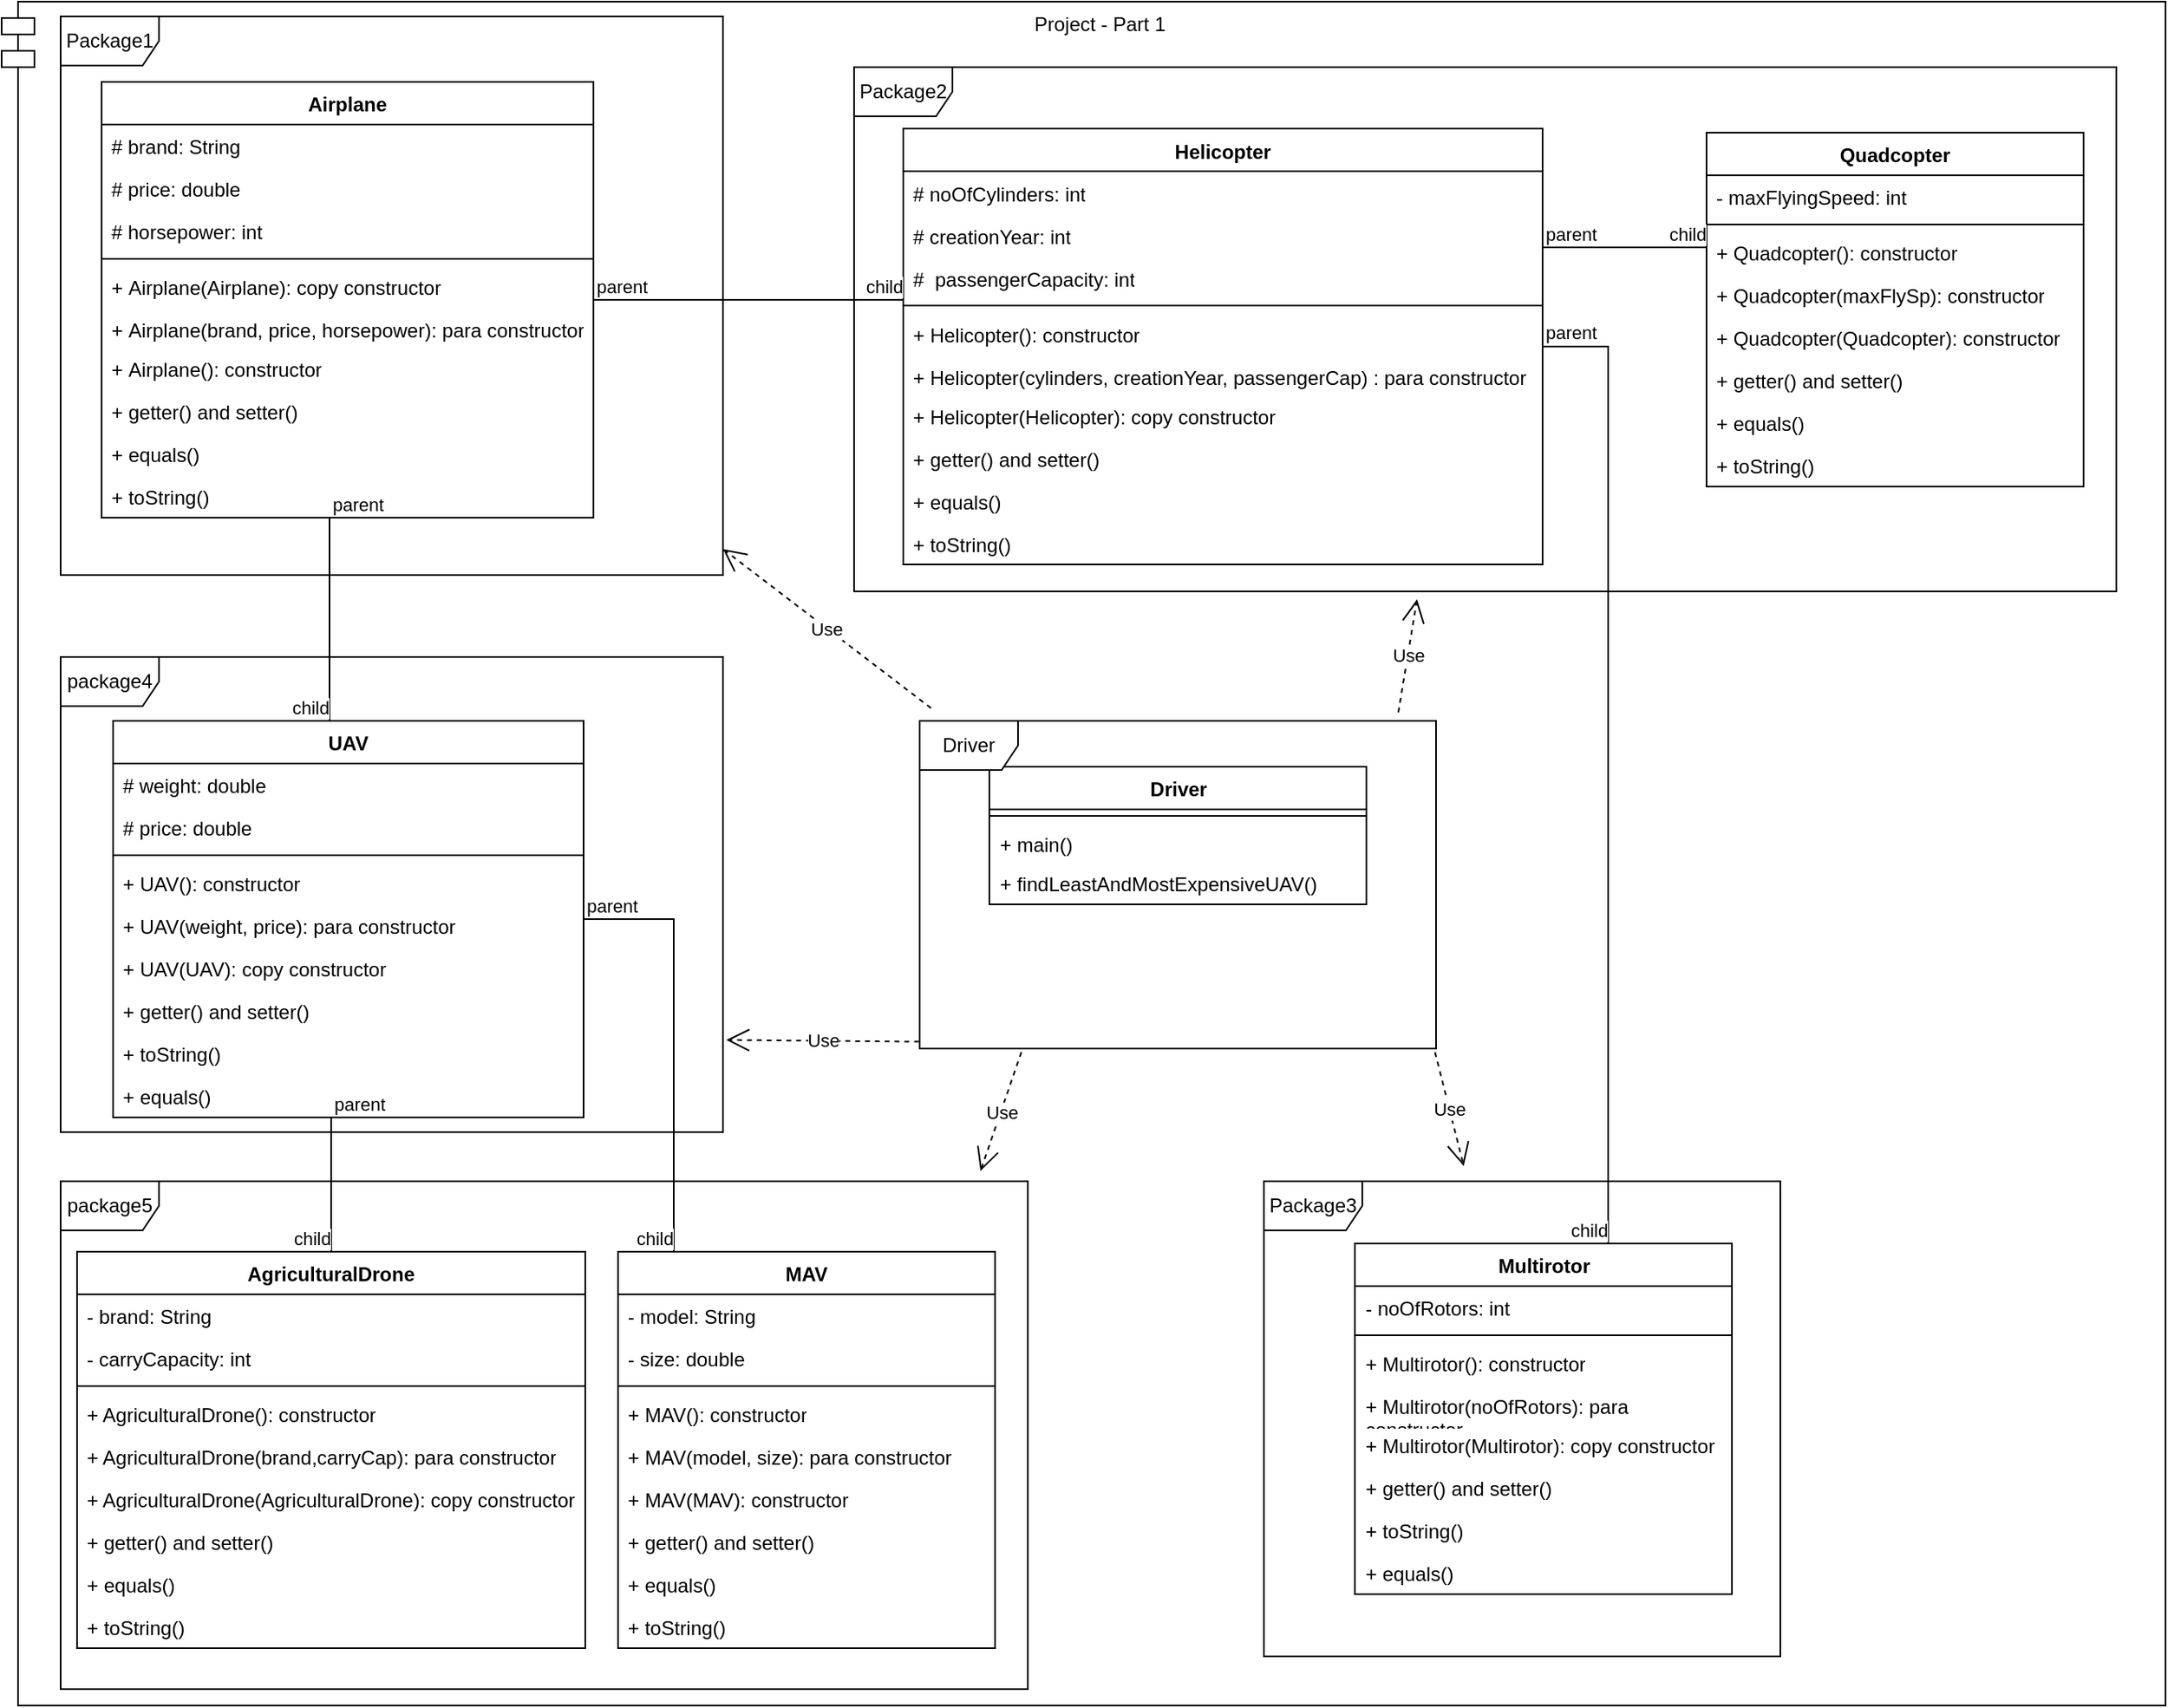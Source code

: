 <mxfile version="21.6.2" type="device">
  <diagram name="Page-1" id="b5b7bab2-c9e2-2cf4-8b2a-24fd1a2a6d21">
    <mxGraphModel dx="1002" dy="779" grid="1" gridSize="10" guides="1" tooltips="1" connect="1" arrows="1" fold="1" page="1" pageScale="1" pageWidth="827" pageHeight="1169" background="none" math="0" shadow="0">
      <root>
        <mxCell id="0" />
        <mxCell id="1" parent="0" />
        <mxCell id="BSpwBXr5bzDB3Ee6KEZT-191" value="Project - Part 1" style="shape=module;align=left;spacingLeft=20;align=center;verticalAlign=top;whiteSpace=wrap;html=1;" parent="1" vertex="1">
          <mxGeometry x="140" y="190" width="1320" height="1040" as="geometry" />
        </mxCell>
        <mxCell id="BSpwBXr5bzDB3Ee6KEZT-25" value="Airplane" style="swimlane;fontStyle=1;align=center;verticalAlign=top;childLayout=stackLayout;horizontal=1;startSize=26;horizontalStack=0;resizeParent=1;resizeParentMax=0;resizeLast=0;collapsible=1;marginBottom=0;whiteSpace=wrap;html=1;" parent="1" vertex="1">
          <mxGeometry x="201" y="239" width="300" height="266" as="geometry">
            <mxRectangle x="361" y="369" width="90" height="30" as="alternateBounds" />
          </mxGeometry>
        </mxCell>
        <mxCell id="BSpwBXr5bzDB3Ee6KEZT-26" value="# brand: String" style="text;strokeColor=none;fillColor=none;align=left;verticalAlign=top;spacingLeft=4;spacingRight=4;overflow=hidden;rotatable=0;points=[[0,0.5],[1,0.5]];portConstraint=eastwest;whiteSpace=wrap;html=1;" parent="BSpwBXr5bzDB3Ee6KEZT-25" vertex="1">
          <mxGeometry y="26" width="300" height="26" as="geometry" />
        </mxCell>
        <mxCell id="BSpwBXr5bzDB3Ee6KEZT-155" value="#&amp;nbsp;price: double" style="text;strokeColor=none;fillColor=none;align=left;verticalAlign=top;spacingLeft=4;spacingRight=4;overflow=hidden;rotatable=0;points=[[0,0.5],[1,0.5]];portConstraint=eastwest;whiteSpace=wrap;html=1;" parent="BSpwBXr5bzDB3Ee6KEZT-25" vertex="1">
          <mxGeometry y="52" width="300" height="26" as="geometry" />
        </mxCell>
        <mxCell id="BSpwBXr5bzDB3Ee6KEZT-156" value="# horsepower: int" style="text;strokeColor=none;fillColor=none;align=left;verticalAlign=top;spacingLeft=4;spacingRight=4;overflow=hidden;rotatable=0;points=[[0,0.5],[1,0.5]];portConstraint=eastwest;whiteSpace=wrap;html=1;" parent="BSpwBXr5bzDB3Ee6KEZT-25" vertex="1">
          <mxGeometry y="78" width="300" height="26" as="geometry" />
        </mxCell>
        <mxCell id="BSpwBXr5bzDB3Ee6KEZT-27" value="" style="line;strokeWidth=1;fillColor=none;align=left;verticalAlign=middle;spacingTop=-1;spacingLeft=3;spacingRight=3;rotatable=0;labelPosition=right;points=[];portConstraint=eastwest;strokeColor=inherit;" parent="BSpwBXr5bzDB3Ee6KEZT-25" vertex="1">
          <mxGeometry y="104" width="300" height="8" as="geometry" />
        </mxCell>
        <mxCell id="BSpwBXr5bzDB3Ee6KEZT-112" value="+&amp;nbsp;Airplane(Airplane): copy constructor" style="text;strokeColor=none;fillColor=none;align=left;verticalAlign=top;spacingLeft=4;spacingRight=4;overflow=hidden;rotatable=0;points=[[0,0.5],[1,0.5]];portConstraint=eastwest;whiteSpace=wrap;html=1;" parent="BSpwBXr5bzDB3Ee6KEZT-25" vertex="1">
          <mxGeometry y="112" width="300" height="26" as="geometry" />
        </mxCell>
        <mxCell id="BSpwBXr5bzDB3Ee6KEZT-111" value="+&amp;nbsp;Airplane(brand, price, horsepower): para constructor" style="text;strokeColor=none;fillColor=none;align=left;verticalAlign=top;spacingLeft=4;spacingRight=4;overflow=hidden;rotatable=0;points=[[0,0.5],[1,0.5]];portConstraint=eastwest;whiteSpace=wrap;html=1;" parent="BSpwBXr5bzDB3Ee6KEZT-25" vertex="1">
          <mxGeometry y="138" width="300" height="24" as="geometry" />
        </mxCell>
        <mxCell id="BSpwBXr5bzDB3Ee6KEZT-56" value="+&amp;nbsp;Airplane(): constructor" style="text;strokeColor=none;fillColor=none;align=left;verticalAlign=top;spacingLeft=4;spacingRight=4;overflow=hidden;rotatable=0;points=[[0,0.5],[1,0.5]];portConstraint=eastwest;whiteSpace=wrap;html=1;" parent="BSpwBXr5bzDB3Ee6KEZT-25" vertex="1">
          <mxGeometry y="162" width="300" height="26" as="geometry" />
        </mxCell>
        <mxCell id="BSpwBXr5bzDB3Ee6KEZT-163" value="+&amp;nbsp;getter() and setter()" style="text;strokeColor=none;fillColor=none;align=left;verticalAlign=top;spacingLeft=4;spacingRight=4;overflow=hidden;rotatable=0;points=[[0,0.5],[1,0.5]];portConstraint=eastwest;whiteSpace=wrap;html=1;" parent="BSpwBXr5bzDB3Ee6KEZT-25" vertex="1">
          <mxGeometry y="188" width="300" height="26" as="geometry" />
        </mxCell>
        <mxCell id="BSpwBXr5bzDB3Ee6KEZT-115" value="+ equals()" style="text;strokeColor=none;fillColor=none;align=left;verticalAlign=top;spacingLeft=4;spacingRight=4;overflow=hidden;rotatable=0;points=[[0,0.5],[1,0.5]];portConstraint=eastwest;whiteSpace=wrap;html=1;" parent="BSpwBXr5bzDB3Ee6KEZT-25" vertex="1">
          <mxGeometry y="214" width="300" height="26" as="geometry" />
        </mxCell>
        <mxCell id="BSpwBXr5bzDB3Ee6KEZT-114" value="+ toString()" style="text;strokeColor=none;fillColor=none;align=left;verticalAlign=top;spacingLeft=4;spacingRight=4;overflow=hidden;rotatable=0;points=[[0,0.5],[1,0.5]];portConstraint=eastwest;whiteSpace=wrap;html=1;" parent="BSpwBXr5bzDB3Ee6KEZT-25" vertex="1">
          <mxGeometry y="240" width="300" height="26" as="geometry" />
        </mxCell>
        <mxCell id="BSpwBXr5bzDB3Ee6KEZT-30" value="Quadcopter" style="swimlane;fontStyle=1;align=center;verticalAlign=top;childLayout=stackLayout;horizontal=1;startSize=26;horizontalStack=0;resizeParent=1;resizeParentMax=0;resizeLast=0;collapsible=1;marginBottom=0;whiteSpace=wrap;html=1;" parent="1" vertex="1">
          <mxGeometry x="1180" y="270" width="230" height="216" as="geometry" />
        </mxCell>
        <mxCell id="BSpwBXr5bzDB3Ee6KEZT-31" value="- maxFlyingSpeed: int" style="text;strokeColor=none;fillColor=none;align=left;verticalAlign=top;spacingLeft=4;spacingRight=4;overflow=hidden;rotatable=0;points=[[0,0.5],[1,0.5]];portConstraint=eastwest;whiteSpace=wrap;html=1;" parent="BSpwBXr5bzDB3Ee6KEZT-30" vertex="1">
          <mxGeometry y="26" width="230" height="26" as="geometry" />
        </mxCell>
        <mxCell id="BSpwBXr5bzDB3Ee6KEZT-32" value="" style="line;strokeWidth=1;fillColor=none;align=left;verticalAlign=middle;spacingTop=-1;spacingLeft=3;spacingRight=3;rotatable=0;labelPosition=right;points=[];portConstraint=eastwest;strokeColor=inherit;" parent="BSpwBXr5bzDB3Ee6KEZT-30" vertex="1">
          <mxGeometry y="52" width="230" height="8" as="geometry" />
        </mxCell>
        <mxCell id="BSpwBXr5bzDB3Ee6KEZT-33" value="+&amp;nbsp;Quadcopter(): constructor" style="text;strokeColor=none;fillColor=none;align=left;verticalAlign=top;spacingLeft=4;spacingRight=4;overflow=hidden;rotatable=0;points=[[0,0.5],[1,0.5]];portConstraint=eastwest;whiteSpace=wrap;html=1;" parent="BSpwBXr5bzDB3Ee6KEZT-30" vertex="1">
          <mxGeometry y="60" width="230" height="26" as="geometry" />
        </mxCell>
        <mxCell id="BSpwBXr5bzDB3Ee6KEZT-143" value="+&amp;nbsp;Quadcopter(maxFlySp): constructor" style="text;strokeColor=none;fillColor=none;align=left;verticalAlign=top;spacingLeft=4;spacingRight=4;overflow=hidden;rotatable=0;points=[[0,0.5],[1,0.5]];portConstraint=eastwest;whiteSpace=wrap;html=1;" parent="BSpwBXr5bzDB3Ee6KEZT-30" vertex="1">
          <mxGeometry y="86" width="230" height="26" as="geometry" />
        </mxCell>
        <mxCell id="BSpwBXr5bzDB3Ee6KEZT-144" value="+&amp;nbsp;Quadcopter(Quadcopter): constructor" style="text;strokeColor=none;fillColor=none;align=left;verticalAlign=top;spacingLeft=4;spacingRight=4;overflow=hidden;rotatable=0;points=[[0,0.5],[1,0.5]];portConstraint=eastwest;whiteSpace=wrap;html=1;" parent="BSpwBXr5bzDB3Ee6KEZT-30" vertex="1">
          <mxGeometry y="112" width="230" height="26" as="geometry" />
        </mxCell>
        <mxCell id="BSpwBXr5bzDB3Ee6KEZT-165" value="+&amp;nbsp;getter() and setter()" style="text;strokeColor=none;fillColor=none;align=left;verticalAlign=top;spacingLeft=4;spacingRight=4;overflow=hidden;rotatable=0;points=[[0,0.5],[1,0.5]];portConstraint=eastwest;whiteSpace=wrap;html=1;" parent="BSpwBXr5bzDB3Ee6KEZT-30" vertex="1">
          <mxGeometry y="138" width="230" height="26" as="geometry" />
        </mxCell>
        <mxCell id="BSpwBXr5bzDB3Ee6KEZT-145" value="+ equals()" style="text;strokeColor=none;fillColor=none;align=left;verticalAlign=top;spacingLeft=4;spacingRight=4;overflow=hidden;rotatable=0;points=[[0,0.5],[1,0.5]];portConstraint=eastwest;whiteSpace=wrap;html=1;" parent="BSpwBXr5bzDB3Ee6KEZT-30" vertex="1">
          <mxGeometry y="164" width="230" height="26" as="geometry" />
        </mxCell>
        <mxCell id="BSpwBXr5bzDB3Ee6KEZT-146" value="+ toString()" style="text;strokeColor=none;fillColor=none;align=left;verticalAlign=top;spacingLeft=4;spacingRight=4;overflow=hidden;rotatable=0;points=[[0,0.5],[1,0.5]];portConstraint=eastwest;whiteSpace=wrap;html=1;" parent="BSpwBXr5bzDB3Ee6KEZT-30" vertex="1">
          <mxGeometry y="190" width="230" height="26" as="geometry" />
        </mxCell>
        <mxCell id="BSpwBXr5bzDB3Ee6KEZT-34" value="AgriculturalDrone" style="swimlane;fontStyle=1;align=center;verticalAlign=top;childLayout=stackLayout;horizontal=1;startSize=26;horizontalStack=0;resizeParent=1;resizeParentMax=0;resizeLast=0;collapsible=1;marginBottom=0;whiteSpace=wrap;html=1;" parent="1" vertex="1">
          <mxGeometry x="186" y="953" width="310" height="242" as="geometry" />
        </mxCell>
        <mxCell id="BSpwBXr5bzDB3Ee6KEZT-35" value="- brand: String" style="text;strokeColor=none;fillColor=none;align=left;verticalAlign=top;spacingLeft=4;spacingRight=4;overflow=hidden;rotatable=0;points=[[0,0.5],[1,0.5]];portConstraint=eastwest;whiteSpace=wrap;html=1;" parent="BSpwBXr5bzDB3Ee6KEZT-34" vertex="1">
          <mxGeometry y="26" width="310" height="26" as="geometry" />
        </mxCell>
        <mxCell id="BSpwBXr5bzDB3Ee6KEZT-161" value="- carryCapacity: int" style="text;strokeColor=none;fillColor=none;align=left;verticalAlign=top;spacingLeft=4;spacingRight=4;overflow=hidden;rotatable=0;points=[[0,0.5],[1,0.5]];portConstraint=eastwest;whiteSpace=wrap;html=1;" parent="BSpwBXr5bzDB3Ee6KEZT-34" vertex="1">
          <mxGeometry y="52" width="310" height="26" as="geometry" />
        </mxCell>
        <mxCell id="BSpwBXr5bzDB3Ee6KEZT-36" value="" style="line;strokeWidth=1;fillColor=none;align=left;verticalAlign=middle;spacingTop=-1;spacingLeft=3;spacingRight=3;rotatable=0;labelPosition=right;points=[];portConstraint=eastwest;strokeColor=inherit;" parent="BSpwBXr5bzDB3Ee6KEZT-34" vertex="1">
          <mxGeometry y="78" width="310" height="8" as="geometry" />
        </mxCell>
        <mxCell id="BSpwBXr5bzDB3Ee6KEZT-37" value="+ AgriculturalDrone(): constructor" style="text;strokeColor=none;fillColor=none;align=left;verticalAlign=top;spacingLeft=4;spacingRight=4;overflow=hidden;rotatable=0;points=[[0,0.5],[1,0.5]];portConstraint=eastwest;whiteSpace=wrap;html=1;" parent="BSpwBXr5bzDB3Ee6KEZT-34" vertex="1">
          <mxGeometry y="86" width="310" height="26" as="geometry" />
        </mxCell>
        <mxCell id="BSpwBXr5bzDB3Ee6KEZT-139" value="+ AgriculturalDrone(brand,carryCap): para constructor" style="text;strokeColor=none;fillColor=none;align=left;verticalAlign=top;spacingLeft=4;spacingRight=4;overflow=hidden;rotatable=0;points=[[0,0.5],[1,0.5]];portConstraint=eastwest;whiteSpace=wrap;html=1;" parent="BSpwBXr5bzDB3Ee6KEZT-34" vertex="1">
          <mxGeometry y="112" width="310" height="26" as="geometry" />
        </mxCell>
        <mxCell id="BSpwBXr5bzDB3Ee6KEZT-140" value="+ AgriculturalDrone(AgriculturalDrone): copy constructor" style="text;strokeColor=none;fillColor=none;align=left;verticalAlign=top;spacingLeft=4;spacingRight=4;overflow=hidden;rotatable=0;points=[[0,0.5],[1,0.5]];portConstraint=eastwest;whiteSpace=wrap;html=1;" parent="BSpwBXr5bzDB3Ee6KEZT-34" vertex="1">
          <mxGeometry y="138" width="310" height="26" as="geometry" />
        </mxCell>
        <mxCell id="BSpwBXr5bzDB3Ee6KEZT-168" value="+&amp;nbsp;getter() and setter()" style="text;strokeColor=none;fillColor=none;align=left;verticalAlign=top;spacingLeft=4;spacingRight=4;overflow=hidden;rotatable=0;points=[[0,0.5],[1,0.5]];portConstraint=eastwest;whiteSpace=wrap;html=1;" parent="BSpwBXr5bzDB3Ee6KEZT-34" vertex="1">
          <mxGeometry y="164" width="310" height="26" as="geometry" />
        </mxCell>
        <mxCell id="BSpwBXr5bzDB3Ee6KEZT-170" value="+ equals()" style="text;strokeColor=none;fillColor=none;align=left;verticalAlign=top;spacingLeft=4;spacingRight=4;overflow=hidden;rotatable=0;points=[[0,0.5],[1,0.5]];portConstraint=eastwest;whiteSpace=wrap;html=1;" parent="BSpwBXr5bzDB3Ee6KEZT-34" vertex="1">
          <mxGeometry y="190" width="310" height="26" as="geometry" />
        </mxCell>
        <mxCell id="BSpwBXr5bzDB3Ee6KEZT-171" value="+ toString()" style="text;strokeColor=none;fillColor=none;align=left;verticalAlign=top;spacingLeft=4;spacingRight=4;overflow=hidden;rotatable=0;points=[[0,0.5],[1,0.5]];portConstraint=eastwest;whiteSpace=wrap;html=1;" parent="BSpwBXr5bzDB3Ee6KEZT-34" vertex="1">
          <mxGeometry y="216" width="310" height="26" as="geometry" />
        </mxCell>
        <mxCell id="BSpwBXr5bzDB3Ee6KEZT-53" value="Helicopter" style="swimlane;fontStyle=1;align=center;verticalAlign=top;childLayout=stackLayout;horizontal=1;startSize=26;horizontalStack=0;resizeParent=1;resizeParentMax=0;resizeLast=0;collapsible=1;marginBottom=0;whiteSpace=wrap;html=1;" parent="1" vertex="1">
          <mxGeometry x="690" y="267.5" width="390" height="266" as="geometry" />
        </mxCell>
        <mxCell id="BSpwBXr5bzDB3Ee6KEZT-54" value="#&amp;nbsp;noOfCylinders: int " style="text;strokeColor=none;fillColor=none;align=left;verticalAlign=top;spacingLeft=4;spacingRight=4;overflow=hidden;rotatable=0;points=[[0,0.5],[1,0.5]];portConstraint=eastwest;whiteSpace=wrap;html=1;" parent="BSpwBXr5bzDB3Ee6KEZT-53" vertex="1">
          <mxGeometry y="26" width="390" height="26" as="geometry" />
        </mxCell>
        <mxCell id="BSpwBXr5bzDB3Ee6KEZT-158" value="#&amp;nbsp;creationYear: int" style="text;strokeColor=none;fillColor=none;align=left;verticalAlign=top;spacingLeft=4;spacingRight=4;overflow=hidden;rotatable=0;points=[[0,0.5],[1,0.5]];portConstraint=eastwest;whiteSpace=wrap;html=1;" parent="BSpwBXr5bzDB3Ee6KEZT-53" vertex="1">
          <mxGeometry y="52" width="390" height="26" as="geometry" />
        </mxCell>
        <mxCell id="BSpwBXr5bzDB3Ee6KEZT-159" value="#&amp;nbsp; passengerCapacity: int" style="text;strokeColor=none;fillColor=none;align=left;verticalAlign=top;spacingLeft=4;spacingRight=4;overflow=hidden;rotatable=0;points=[[0,0.5],[1,0.5]];portConstraint=eastwest;whiteSpace=wrap;html=1;" parent="BSpwBXr5bzDB3Ee6KEZT-53" vertex="1">
          <mxGeometry y="78" width="390" height="26" as="geometry" />
        </mxCell>
        <mxCell id="BSpwBXr5bzDB3Ee6KEZT-55" value="" style="line;strokeWidth=1;fillColor=none;align=left;verticalAlign=middle;spacingTop=-1;spacingLeft=3;spacingRight=3;rotatable=0;labelPosition=right;points=[];portConstraint=eastwest;strokeColor=inherit;" parent="BSpwBXr5bzDB3Ee6KEZT-53" vertex="1">
          <mxGeometry y="104" width="390" height="8" as="geometry" />
        </mxCell>
        <mxCell id="BSpwBXr5bzDB3Ee6KEZT-124" value="+&amp;nbsp;Helicopter(): constructor" style="text;strokeColor=none;fillColor=none;align=left;verticalAlign=top;spacingLeft=4;spacingRight=4;overflow=hidden;rotatable=0;points=[[0,0.5],[1,0.5]];portConstraint=eastwest;whiteSpace=wrap;html=1;" parent="BSpwBXr5bzDB3Ee6KEZT-53" vertex="1">
          <mxGeometry y="112" width="390" height="26" as="geometry" />
        </mxCell>
        <mxCell id="BSpwBXr5bzDB3Ee6KEZT-126" value="+&amp;nbsp;Helicopter(cylinders,&amp;nbsp;creationYear,&amp;nbsp;passengerCap) : para constructor" style="text;strokeColor=none;fillColor=none;align=left;verticalAlign=top;spacingLeft=4;spacingRight=4;overflow=hidden;rotatable=0;points=[[0,0.5],[1,0.5]];portConstraint=eastwest;whiteSpace=wrap;html=1;" parent="BSpwBXr5bzDB3Ee6KEZT-53" vertex="1">
          <mxGeometry y="138" width="390" height="24" as="geometry" />
        </mxCell>
        <mxCell id="BSpwBXr5bzDB3Ee6KEZT-125" value="+&amp;nbsp;Helicopter(Helicopter): copy constructor" style="text;strokeColor=none;fillColor=none;align=left;verticalAlign=top;spacingLeft=4;spacingRight=4;overflow=hidden;rotatable=0;points=[[0,0.5],[1,0.5]];portConstraint=eastwest;whiteSpace=wrap;html=1;" parent="BSpwBXr5bzDB3Ee6KEZT-53" vertex="1">
          <mxGeometry y="162" width="390" height="26" as="geometry" />
        </mxCell>
        <mxCell id="BSpwBXr5bzDB3Ee6KEZT-164" value="+&amp;nbsp;getter() and setter()" style="text;strokeColor=none;fillColor=none;align=left;verticalAlign=top;spacingLeft=4;spacingRight=4;overflow=hidden;rotatable=0;points=[[0,0.5],[1,0.5]];portConstraint=eastwest;whiteSpace=wrap;html=1;" parent="BSpwBXr5bzDB3Ee6KEZT-53" vertex="1">
          <mxGeometry y="188" width="390" height="26" as="geometry" />
        </mxCell>
        <mxCell id="BSpwBXr5bzDB3Ee6KEZT-127" value="+ equals()" style="text;strokeColor=none;fillColor=none;align=left;verticalAlign=top;spacingLeft=4;spacingRight=4;overflow=hidden;rotatable=0;points=[[0,0.5],[1,0.5]];portConstraint=eastwest;whiteSpace=wrap;html=1;" parent="BSpwBXr5bzDB3Ee6KEZT-53" vertex="1">
          <mxGeometry y="214" width="390" height="26" as="geometry" />
        </mxCell>
        <mxCell id="BSpwBXr5bzDB3Ee6KEZT-128" value="+ toString()" style="text;strokeColor=none;fillColor=none;align=left;verticalAlign=top;spacingLeft=4;spacingRight=4;overflow=hidden;rotatable=0;points=[[0,0.5],[1,0.5]];portConstraint=eastwest;whiteSpace=wrap;html=1;" parent="BSpwBXr5bzDB3Ee6KEZT-53" vertex="1">
          <mxGeometry y="240" width="390" height="26" as="geometry" />
        </mxCell>
        <mxCell id="BSpwBXr5bzDB3Ee6KEZT-58" value="Multirotor" style="swimlane;fontStyle=1;align=center;verticalAlign=top;childLayout=stackLayout;horizontal=1;startSize=26;horizontalStack=0;resizeParent=1;resizeParentMax=0;resizeLast=0;collapsible=1;marginBottom=0;whiteSpace=wrap;html=1;" parent="1" vertex="1">
          <mxGeometry x="965.5" y="948" width="230" height="214" as="geometry" />
        </mxCell>
        <mxCell id="BSpwBXr5bzDB3Ee6KEZT-59" value="- noOfRotors: int" style="text;strokeColor=none;fillColor=none;align=left;verticalAlign=top;spacingLeft=4;spacingRight=4;overflow=hidden;rotatable=0;points=[[0,0.5],[1,0.5]];portConstraint=eastwest;whiteSpace=wrap;html=1;" parent="BSpwBXr5bzDB3Ee6KEZT-58" vertex="1">
          <mxGeometry y="26" width="230" height="26" as="geometry" />
        </mxCell>
        <mxCell id="BSpwBXr5bzDB3Ee6KEZT-60" value="" style="line;strokeWidth=1;fillColor=none;align=left;verticalAlign=middle;spacingTop=-1;spacingLeft=3;spacingRight=3;rotatable=0;labelPosition=right;points=[];portConstraint=eastwest;strokeColor=inherit;" parent="BSpwBXr5bzDB3Ee6KEZT-58" vertex="1">
          <mxGeometry y="52" width="230" height="8" as="geometry" />
        </mxCell>
        <mxCell id="BSpwBXr5bzDB3Ee6KEZT-130" value="+&amp;nbsp;Multirotor(): constructor" style="text;strokeColor=none;fillColor=none;align=left;verticalAlign=top;spacingLeft=4;spacingRight=4;overflow=hidden;rotatable=0;points=[[0,0.5],[1,0.5]];portConstraint=eastwest;whiteSpace=wrap;html=1;" parent="BSpwBXr5bzDB3Ee6KEZT-58" vertex="1">
          <mxGeometry y="60" width="230" height="26" as="geometry" />
        </mxCell>
        <mxCell id="BSpwBXr5bzDB3Ee6KEZT-131" value="+&amp;nbsp;Multirotor(noOfRotors): para constructor" style="text;strokeColor=none;fillColor=none;align=left;verticalAlign=top;spacingLeft=4;spacingRight=4;overflow=hidden;rotatable=0;points=[[0,0.5],[1,0.5]];portConstraint=eastwest;whiteSpace=wrap;html=1;" parent="BSpwBXr5bzDB3Ee6KEZT-58" vertex="1">
          <mxGeometry y="86" width="230" height="24" as="geometry" />
        </mxCell>
        <mxCell id="BSpwBXr5bzDB3Ee6KEZT-132" value="+&amp;nbsp;Multirotor(Multirotor): copy constructor" style="text;strokeColor=none;fillColor=none;align=left;verticalAlign=top;spacingLeft=4;spacingRight=4;overflow=hidden;rotatable=0;points=[[0,0.5],[1,0.5]];portConstraint=eastwest;whiteSpace=wrap;html=1;" parent="BSpwBXr5bzDB3Ee6KEZT-58" vertex="1">
          <mxGeometry y="110" width="230" height="26" as="geometry" />
        </mxCell>
        <mxCell id="BSpwBXr5bzDB3Ee6KEZT-166" value="+&amp;nbsp;getter() and setter()" style="text;strokeColor=none;fillColor=none;align=left;verticalAlign=top;spacingLeft=4;spacingRight=4;overflow=hidden;rotatable=0;points=[[0,0.5],[1,0.5]];portConstraint=eastwest;whiteSpace=wrap;html=1;" parent="BSpwBXr5bzDB3Ee6KEZT-58" vertex="1">
          <mxGeometry y="136" width="230" height="26" as="geometry" />
        </mxCell>
        <mxCell id="BSpwBXr5bzDB3Ee6KEZT-134" value="+ toString()" style="text;strokeColor=none;fillColor=none;align=left;verticalAlign=top;spacingLeft=4;spacingRight=4;overflow=hidden;rotatable=0;points=[[0,0.5],[1,0.5]];portConstraint=eastwest;whiteSpace=wrap;html=1;" parent="BSpwBXr5bzDB3Ee6KEZT-58" vertex="1">
          <mxGeometry y="162" width="230" height="26" as="geometry" />
        </mxCell>
        <mxCell id="BSpwBXr5bzDB3Ee6KEZT-133" value="+ equals()" style="text;strokeColor=none;fillColor=none;align=left;verticalAlign=top;spacingLeft=4;spacingRight=4;overflow=hidden;rotatable=0;points=[[0,0.5],[1,0.5]];portConstraint=eastwest;whiteSpace=wrap;html=1;" parent="BSpwBXr5bzDB3Ee6KEZT-58" vertex="1">
          <mxGeometry y="188" width="230" height="26" as="geometry" />
        </mxCell>
        <mxCell id="BSpwBXr5bzDB3Ee6KEZT-69" value="UAV" style="swimlane;fontStyle=1;align=center;verticalAlign=top;childLayout=stackLayout;horizontal=1;startSize=26;horizontalStack=0;resizeParent=1;resizeParentMax=0;resizeLast=0;collapsible=1;marginBottom=0;whiteSpace=wrap;html=1;" parent="1" vertex="1">
          <mxGeometry x="208" y="629" width="287" height="242" as="geometry" />
        </mxCell>
        <mxCell id="BSpwBXr5bzDB3Ee6KEZT-70" value="# weight: double" style="text;strokeColor=none;fillColor=none;align=left;verticalAlign=top;spacingLeft=4;spacingRight=4;overflow=hidden;rotatable=0;points=[[0,0.5],[1,0.5]];portConstraint=eastwest;whiteSpace=wrap;html=1;" parent="BSpwBXr5bzDB3Ee6KEZT-69" vertex="1">
          <mxGeometry y="26" width="287" height="26" as="geometry" />
        </mxCell>
        <mxCell id="BSpwBXr5bzDB3Ee6KEZT-160" value="# price: double" style="text;strokeColor=none;fillColor=none;align=left;verticalAlign=top;spacingLeft=4;spacingRight=4;overflow=hidden;rotatable=0;points=[[0,0.5],[1,0.5]];portConstraint=eastwest;whiteSpace=wrap;html=1;" parent="BSpwBXr5bzDB3Ee6KEZT-69" vertex="1">
          <mxGeometry y="52" width="287" height="26" as="geometry" />
        </mxCell>
        <mxCell id="BSpwBXr5bzDB3Ee6KEZT-71" value="" style="line;strokeWidth=1;fillColor=none;align=left;verticalAlign=middle;spacingTop=-1;spacingLeft=3;spacingRight=3;rotatable=0;labelPosition=right;points=[];portConstraint=eastwest;strokeColor=inherit;" parent="BSpwBXr5bzDB3Ee6KEZT-69" vertex="1">
          <mxGeometry y="78" width="287" height="8" as="geometry" />
        </mxCell>
        <mxCell id="BSpwBXr5bzDB3Ee6KEZT-72" value="+ UAV(): constructor" style="text;strokeColor=none;fillColor=none;align=left;verticalAlign=top;spacingLeft=4;spacingRight=4;overflow=hidden;rotatable=0;points=[[0,0.5],[1,0.5]];portConstraint=eastwest;whiteSpace=wrap;html=1;" parent="BSpwBXr5bzDB3Ee6KEZT-69" vertex="1">
          <mxGeometry y="86" width="287" height="26" as="geometry" />
        </mxCell>
        <mxCell id="BSpwBXr5bzDB3Ee6KEZT-135" value="+ UAV(weight, price): para constructor" style="text;strokeColor=none;fillColor=none;align=left;verticalAlign=top;spacingLeft=4;spacingRight=4;overflow=hidden;rotatable=0;points=[[0,0.5],[1,0.5]];portConstraint=eastwest;whiteSpace=wrap;html=1;" parent="BSpwBXr5bzDB3Ee6KEZT-69" vertex="1">
          <mxGeometry y="112" width="287" height="26" as="geometry" />
        </mxCell>
        <mxCell id="BSpwBXr5bzDB3Ee6KEZT-136" value="+ UAV(UAV): copy constructor" style="text;strokeColor=none;fillColor=none;align=left;verticalAlign=top;spacingLeft=4;spacingRight=4;overflow=hidden;rotatable=0;points=[[0,0.5],[1,0.5]];portConstraint=eastwest;whiteSpace=wrap;html=1;" parent="BSpwBXr5bzDB3Ee6KEZT-69" vertex="1">
          <mxGeometry y="138" width="287" height="26" as="geometry" />
        </mxCell>
        <mxCell id="BSpwBXr5bzDB3Ee6KEZT-167" value="+&amp;nbsp;getter() and setter()" style="text;strokeColor=none;fillColor=none;align=left;verticalAlign=top;spacingLeft=4;spacingRight=4;overflow=hidden;rotatable=0;points=[[0,0.5],[1,0.5]];portConstraint=eastwest;whiteSpace=wrap;html=1;" parent="BSpwBXr5bzDB3Ee6KEZT-69" vertex="1">
          <mxGeometry y="164" width="287" height="26" as="geometry" />
        </mxCell>
        <mxCell id="BSpwBXr5bzDB3Ee6KEZT-138" value="+ toString()" style="text;strokeColor=none;fillColor=none;align=left;verticalAlign=top;spacingLeft=4;spacingRight=4;overflow=hidden;rotatable=0;points=[[0,0.5],[1,0.5]];portConstraint=eastwest;whiteSpace=wrap;html=1;" parent="BSpwBXr5bzDB3Ee6KEZT-69" vertex="1">
          <mxGeometry y="190" width="287" height="26" as="geometry" />
        </mxCell>
        <mxCell id="BSpwBXr5bzDB3Ee6KEZT-137" value="+ equals()" style="text;strokeColor=none;fillColor=none;align=left;verticalAlign=top;spacingLeft=4;spacingRight=4;overflow=hidden;rotatable=0;points=[[0,0.5],[1,0.5]];portConstraint=eastwest;whiteSpace=wrap;html=1;" parent="BSpwBXr5bzDB3Ee6KEZT-69" vertex="1">
          <mxGeometry y="216" width="287" height="26" as="geometry" />
        </mxCell>
        <mxCell id="BSpwBXr5bzDB3Ee6KEZT-76" value="MAV" style="swimlane;fontStyle=1;align=center;verticalAlign=top;childLayout=stackLayout;horizontal=1;startSize=26;horizontalStack=0;resizeParent=1;resizeParentMax=0;resizeLast=0;collapsible=1;marginBottom=0;whiteSpace=wrap;html=1;" parent="1" vertex="1">
          <mxGeometry x="516" y="953" width="230" height="242" as="geometry" />
        </mxCell>
        <mxCell id="BSpwBXr5bzDB3Ee6KEZT-77" value="- model: String" style="text;strokeColor=none;fillColor=none;align=left;verticalAlign=top;spacingLeft=4;spacingRight=4;overflow=hidden;rotatable=0;points=[[0,0.5],[1,0.5]];portConstraint=eastwest;whiteSpace=wrap;html=1;" parent="BSpwBXr5bzDB3Ee6KEZT-76" vertex="1">
          <mxGeometry y="26" width="230" height="26" as="geometry" />
        </mxCell>
        <mxCell id="BSpwBXr5bzDB3Ee6KEZT-162" value="- size: double" style="text;strokeColor=none;fillColor=none;align=left;verticalAlign=top;spacingLeft=4;spacingRight=4;overflow=hidden;rotatable=0;points=[[0,0.5],[1,0.5]];portConstraint=eastwest;whiteSpace=wrap;html=1;" parent="BSpwBXr5bzDB3Ee6KEZT-76" vertex="1">
          <mxGeometry y="52" width="230" height="26" as="geometry" />
        </mxCell>
        <mxCell id="BSpwBXr5bzDB3Ee6KEZT-78" value="" style="line;strokeWidth=1;fillColor=none;align=left;verticalAlign=middle;spacingTop=-1;spacingLeft=3;spacingRight=3;rotatable=0;labelPosition=right;points=[];portConstraint=eastwest;strokeColor=inherit;" parent="BSpwBXr5bzDB3Ee6KEZT-76" vertex="1">
          <mxGeometry y="78" width="230" height="8" as="geometry" />
        </mxCell>
        <mxCell id="BSpwBXr5bzDB3Ee6KEZT-79" value="+ MAV(): constructor" style="text;strokeColor=none;fillColor=none;align=left;verticalAlign=top;spacingLeft=4;spacingRight=4;overflow=hidden;rotatable=0;points=[[0,0.5],[1,0.5]];portConstraint=eastwest;whiteSpace=wrap;html=1;" parent="BSpwBXr5bzDB3Ee6KEZT-76" vertex="1">
          <mxGeometry y="86" width="230" height="26" as="geometry" />
        </mxCell>
        <mxCell id="BSpwBXr5bzDB3Ee6KEZT-147" value="+ MAV(model, size): para constructor" style="text;strokeColor=none;fillColor=none;align=left;verticalAlign=top;spacingLeft=4;spacingRight=4;overflow=hidden;rotatable=0;points=[[0,0.5],[1,0.5]];portConstraint=eastwest;whiteSpace=wrap;html=1;" parent="BSpwBXr5bzDB3Ee6KEZT-76" vertex="1">
          <mxGeometry y="112" width="230" height="26" as="geometry" />
        </mxCell>
        <mxCell id="BSpwBXr5bzDB3Ee6KEZT-148" value="+ MAV(MAV): constructor" style="text;strokeColor=none;fillColor=none;align=left;verticalAlign=top;spacingLeft=4;spacingRight=4;overflow=hidden;rotatable=0;points=[[0,0.5],[1,0.5]];portConstraint=eastwest;whiteSpace=wrap;html=1;" parent="BSpwBXr5bzDB3Ee6KEZT-76" vertex="1">
          <mxGeometry y="138" width="230" height="26" as="geometry" />
        </mxCell>
        <mxCell id="BSpwBXr5bzDB3Ee6KEZT-169" value="+&amp;nbsp;getter() and setter()" style="text;strokeColor=none;fillColor=none;align=left;verticalAlign=top;spacingLeft=4;spacingRight=4;overflow=hidden;rotatable=0;points=[[0,0.5],[1,0.5]];portConstraint=eastwest;whiteSpace=wrap;html=1;" parent="BSpwBXr5bzDB3Ee6KEZT-76" vertex="1">
          <mxGeometry y="164" width="230" height="26" as="geometry" />
        </mxCell>
        <mxCell id="BSpwBXr5bzDB3Ee6KEZT-142" value="+ equals()" style="text;strokeColor=none;fillColor=none;align=left;verticalAlign=top;spacingLeft=4;spacingRight=4;overflow=hidden;rotatable=0;points=[[0,0.5],[1,0.5]];portConstraint=eastwest;whiteSpace=wrap;html=1;" parent="BSpwBXr5bzDB3Ee6KEZT-76" vertex="1">
          <mxGeometry y="190" width="230" height="26" as="geometry" />
        </mxCell>
        <mxCell id="BSpwBXr5bzDB3Ee6KEZT-141" value="+ toString()" style="text;strokeColor=none;fillColor=none;align=left;verticalAlign=top;spacingLeft=4;spacingRight=4;overflow=hidden;rotatable=0;points=[[0,0.5],[1,0.5]];portConstraint=eastwest;whiteSpace=wrap;html=1;" parent="BSpwBXr5bzDB3Ee6KEZT-76" vertex="1">
          <mxGeometry y="216" width="230" height="26" as="geometry" />
        </mxCell>
        <mxCell id="BSpwBXr5bzDB3Ee6KEZT-88" value="Package1" style="shape=umlFrame;whiteSpace=wrap;html=1;pointerEvents=0;" parent="1" vertex="1">
          <mxGeometry x="176" y="199" width="404" height="341" as="geometry" />
        </mxCell>
        <mxCell id="BSpwBXr5bzDB3Ee6KEZT-89" value="Package2" style="shape=umlFrame;whiteSpace=wrap;html=1;pointerEvents=0;" parent="1" vertex="1">
          <mxGeometry x="660" y="230" width="770" height="320" as="geometry" />
        </mxCell>
        <mxCell id="BSpwBXr5bzDB3Ee6KEZT-90" value="Package3" style="shape=umlFrame;whiteSpace=wrap;html=1;pointerEvents=0;" parent="1" vertex="1">
          <mxGeometry x="910" y="910" width="315" height="290" as="geometry" />
        </mxCell>
        <mxCell id="BSpwBXr5bzDB3Ee6KEZT-93" value="package4" style="shape=umlFrame;whiteSpace=wrap;html=1;pointerEvents=0;" parent="1" vertex="1">
          <mxGeometry x="176" y="590" width="404" height="290" as="geometry" />
        </mxCell>
        <mxCell id="BSpwBXr5bzDB3Ee6KEZT-94" value="package5" style="shape=umlFrame;whiteSpace=wrap;html=1;pointerEvents=0;" parent="1" vertex="1">
          <mxGeometry x="176" y="910" width="590" height="310" as="geometry" />
        </mxCell>
        <mxCell id="BSpwBXr5bzDB3Ee6KEZT-173" value="" style="endArrow=none;html=1;edgeStyle=orthogonalEdgeStyle;rounded=0;" parent="1" source="BSpwBXr5bzDB3Ee6KEZT-25" target="BSpwBXr5bzDB3Ee6KEZT-53" edge="1">
          <mxGeometry relative="1" as="geometry">
            <mxPoint x="502.17" y="250.004" as="sourcePoint" />
            <mxPoint x="688.0" y="251.312" as="targetPoint" />
            <Array as="points">
              <mxPoint x="780" y="460" />
            </Array>
          </mxGeometry>
        </mxCell>
        <mxCell id="BSpwBXr5bzDB3Ee6KEZT-174" value="parent" style="edgeLabel;resizable=0;html=1;align=left;verticalAlign=bottom;" parent="BSpwBXr5bzDB3Ee6KEZT-173" connectable="0" vertex="1">
          <mxGeometry x="-1" relative="1" as="geometry" />
        </mxCell>
        <mxCell id="BSpwBXr5bzDB3Ee6KEZT-175" value="child" style="edgeLabel;resizable=0;html=1;align=right;verticalAlign=bottom;" parent="BSpwBXr5bzDB3Ee6KEZT-173" connectable="0" vertex="1">
          <mxGeometry x="1" relative="1" as="geometry" />
        </mxCell>
        <mxCell id="BSpwBXr5bzDB3Ee6KEZT-176" value="" style="endArrow=none;html=1;edgeStyle=orthogonalEdgeStyle;rounded=0;" parent="1" source="BSpwBXr5bzDB3Ee6KEZT-25" target="BSpwBXr5bzDB3Ee6KEZT-69" edge="1">
          <mxGeometry relative="1" as="geometry">
            <mxPoint x="610" y="220" as="sourcePoint" />
            <mxPoint x="731" y="603" as="targetPoint" />
            <Array as="points">
              <mxPoint x="340" y="580" />
              <mxPoint x="340" y="580" />
            </Array>
          </mxGeometry>
        </mxCell>
        <mxCell id="BSpwBXr5bzDB3Ee6KEZT-177" value="parent" style="edgeLabel;resizable=0;html=1;align=left;verticalAlign=bottom;" parent="BSpwBXr5bzDB3Ee6KEZT-176" connectable="0" vertex="1">
          <mxGeometry x="-1" relative="1" as="geometry" />
        </mxCell>
        <mxCell id="BSpwBXr5bzDB3Ee6KEZT-178" value="child" style="edgeLabel;resizable=0;html=1;align=right;verticalAlign=bottom;" parent="BSpwBXr5bzDB3Ee6KEZT-176" connectable="0" vertex="1">
          <mxGeometry x="1" relative="1" as="geometry" />
        </mxCell>
        <mxCell id="BSpwBXr5bzDB3Ee6KEZT-179" value="" style="endArrow=none;html=1;edgeStyle=orthogonalEdgeStyle;rounded=0;" parent="1" source="BSpwBXr5bzDB3Ee6KEZT-53" target="BSpwBXr5bzDB3Ee6KEZT-30" edge="1">
          <mxGeometry relative="1" as="geometry">
            <mxPoint x="1120" y="710" as="sourcePoint" />
            <mxPoint x="1280" y="710" as="targetPoint" />
            <Array as="points">
              <mxPoint x="1120" y="340" />
              <mxPoint x="1120" y="340" />
            </Array>
          </mxGeometry>
        </mxCell>
        <mxCell id="BSpwBXr5bzDB3Ee6KEZT-180" value="parent" style="edgeLabel;resizable=0;html=1;align=left;verticalAlign=bottom;" parent="BSpwBXr5bzDB3Ee6KEZT-179" connectable="0" vertex="1">
          <mxGeometry x="-1" relative="1" as="geometry" />
        </mxCell>
        <mxCell id="BSpwBXr5bzDB3Ee6KEZT-181" value="child" style="edgeLabel;resizable=0;html=1;align=right;verticalAlign=bottom;" parent="BSpwBXr5bzDB3Ee6KEZT-179" connectable="0" vertex="1">
          <mxGeometry x="1" relative="1" as="geometry" />
        </mxCell>
        <mxCell id="BSpwBXr5bzDB3Ee6KEZT-182" value="" style="endArrow=none;html=1;edgeStyle=orthogonalEdgeStyle;rounded=0;" parent="1" source="BSpwBXr5bzDB3Ee6KEZT-53" target="BSpwBXr5bzDB3Ee6KEZT-58" edge="1">
          <mxGeometry relative="1" as="geometry">
            <mxPoint x="950" y="640" as="sourcePoint" />
            <mxPoint x="1110" y="640" as="targetPoint" />
            <Array as="points">
              <mxPoint x="1120" y="401" />
            </Array>
          </mxGeometry>
        </mxCell>
        <mxCell id="BSpwBXr5bzDB3Ee6KEZT-183" value="parent" style="edgeLabel;resizable=0;html=1;align=left;verticalAlign=bottom;" parent="BSpwBXr5bzDB3Ee6KEZT-182" connectable="0" vertex="1">
          <mxGeometry x="-1" relative="1" as="geometry" />
        </mxCell>
        <mxCell id="BSpwBXr5bzDB3Ee6KEZT-184" value="child" style="edgeLabel;resizable=0;html=1;align=right;verticalAlign=bottom;" parent="BSpwBXr5bzDB3Ee6KEZT-182" connectable="0" vertex="1">
          <mxGeometry x="1" relative="1" as="geometry" />
        </mxCell>
        <mxCell id="BSpwBXr5bzDB3Ee6KEZT-185" value="" style="endArrow=none;html=1;edgeStyle=orthogonalEdgeStyle;rounded=0;" parent="1" source="BSpwBXr5bzDB3Ee6KEZT-69" target="BSpwBXr5bzDB3Ee6KEZT-76" edge="1">
          <mxGeometry relative="1" as="geometry">
            <mxPoint x="620" y="842" as="sourcePoint" />
            <mxPoint x="620" y="952" as="targetPoint" />
            <Array as="points">
              <mxPoint x="550" y="750" />
            </Array>
          </mxGeometry>
        </mxCell>
        <mxCell id="BSpwBXr5bzDB3Ee6KEZT-186" value="parent" style="edgeLabel;resizable=0;html=1;align=left;verticalAlign=bottom;" parent="BSpwBXr5bzDB3Ee6KEZT-185" connectable="0" vertex="1">
          <mxGeometry x="-1" relative="1" as="geometry" />
        </mxCell>
        <mxCell id="BSpwBXr5bzDB3Ee6KEZT-187" value="child" style="edgeLabel;resizable=0;html=1;align=right;verticalAlign=bottom;" parent="BSpwBXr5bzDB3Ee6KEZT-185" connectable="0" vertex="1">
          <mxGeometry x="1" relative="1" as="geometry" />
        </mxCell>
        <mxCell id="BSpwBXr5bzDB3Ee6KEZT-188" value="" style="endArrow=none;html=1;edgeStyle=orthogonalEdgeStyle;rounded=0;" parent="1" source="BSpwBXr5bzDB3Ee6KEZT-69" target="BSpwBXr5bzDB3Ee6KEZT-34" edge="1">
          <mxGeometry relative="1" as="geometry">
            <mxPoint x="920" y="960" as="sourcePoint" />
            <mxPoint x="920" y="1070" as="targetPoint" />
            <Array as="points">
              <mxPoint x="341" y="890" />
              <mxPoint x="341" y="890" />
            </Array>
          </mxGeometry>
        </mxCell>
        <mxCell id="BSpwBXr5bzDB3Ee6KEZT-189" value="parent" style="edgeLabel;resizable=0;html=1;align=left;verticalAlign=bottom;" parent="BSpwBXr5bzDB3Ee6KEZT-188" connectable="0" vertex="1">
          <mxGeometry x="-1" relative="1" as="geometry" />
        </mxCell>
        <mxCell id="BSpwBXr5bzDB3Ee6KEZT-190" value="child" style="edgeLabel;resizable=0;html=1;align=right;verticalAlign=bottom;" parent="BSpwBXr5bzDB3Ee6KEZT-188" connectable="0" vertex="1">
          <mxGeometry x="1" relative="1" as="geometry" />
        </mxCell>
        <mxCell id="BSpwBXr5bzDB3Ee6KEZT-193" value="Driver" style="swimlane;fontStyle=1;align=center;verticalAlign=top;childLayout=stackLayout;horizontal=1;startSize=26;horizontalStack=0;resizeParent=1;resizeParentMax=0;resizeLast=0;collapsible=1;marginBottom=0;whiteSpace=wrap;html=1;" parent="1" vertex="1">
          <mxGeometry x="742.5" y="657" width="230" height="84" as="geometry" />
        </mxCell>
        <mxCell id="BSpwBXr5bzDB3Ee6KEZT-195" value="" style="line;strokeWidth=1;fillColor=none;align=left;verticalAlign=middle;spacingTop=-1;spacingLeft=3;spacingRight=3;rotatable=0;labelPosition=right;points=[];portConstraint=eastwest;strokeColor=inherit;" parent="BSpwBXr5bzDB3Ee6KEZT-193" vertex="1">
          <mxGeometry y="26" width="230" height="8" as="geometry" />
        </mxCell>
        <mxCell id="BSpwBXr5bzDB3Ee6KEZT-197" value="+ main()" style="text;strokeColor=none;fillColor=none;align=left;verticalAlign=top;spacingLeft=4;spacingRight=4;overflow=hidden;rotatable=0;points=[[0,0.5],[1,0.5]];portConstraint=eastwest;whiteSpace=wrap;html=1;" parent="BSpwBXr5bzDB3Ee6KEZT-193" vertex="1">
          <mxGeometry y="34" width="230" height="24" as="geometry" />
        </mxCell>
        <mxCell id="BSpwBXr5bzDB3Ee6KEZT-200" value="+&amp;nbsp;findLeastAndMostExpensiveUAV()" style="text;strokeColor=none;fillColor=none;align=left;verticalAlign=top;spacingLeft=4;spacingRight=4;overflow=hidden;rotatable=0;points=[[0,0.5],[1,0.5]];portConstraint=eastwest;whiteSpace=wrap;html=1;" parent="BSpwBXr5bzDB3Ee6KEZT-193" vertex="1">
          <mxGeometry y="58" width="230" height="26" as="geometry" />
        </mxCell>
        <mxCell id="BSpwBXr5bzDB3Ee6KEZT-202" value="Driver" style="shape=umlFrame;whiteSpace=wrap;html=1;pointerEvents=0;" parent="1" vertex="1">
          <mxGeometry x="700" y="629" width="315" height="200" as="geometry" />
        </mxCell>
        <mxCell id="BSpwBXr5bzDB3Ee6KEZT-203" value="Use" style="endArrow=open;endSize=12;dashed=1;html=1;rounded=0;exitX=0.022;exitY=-0.039;exitDx=0;exitDy=0;exitPerimeter=0;" parent="1" source="BSpwBXr5bzDB3Ee6KEZT-202" target="BSpwBXr5bzDB3Ee6KEZT-88" edge="1">
          <mxGeometry width="160" relative="1" as="geometry">
            <mxPoint x="730" y="430" as="sourcePoint" />
            <mxPoint x="890" y="430" as="targetPoint" />
          </mxGeometry>
        </mxCell>
        <mxCell id="BSpwBXr5bzDB3Ee6KEZT-204" value="Use" style="endArrow=open;endSize=12;dashed=1;html=1;rounded=0;exitX=0.927;exitY=-0.026;exitDx=0;exitDy=0;exitPerimeter=0;entryX=0.446;entryY=1.015;entryDx=0;entryDy=0;entryPerimeter=0;" parent="1" source="BSpwBXr5bzDB3Ee6KEZT-202" target="BSpwBXr5bzDB3Ee6KEZT-89" edge="1">
          <mxGeometry width="160" relative="1" as="geometry">
            <mxPoint x="740" y="440" as="sourcePoint" />
            <mxPoint x="900" y="440" as="targetPoint" />
          </mxGeometry>
        </mxCell>
        <mxCell id="BSpwBXr5bzDB3Ee6KEZT-205" value="Use" style="endArrow=open;endSize=12;dashed=1;html=1;rounded=0;exitX=-0.001;exitY=0.979;exitDx=0;exitDy=0;exitPerimeter=0;entryX=1.005;entryY=0.806;entryDx=0;entryDy=0;entryPerimeter=0;" parent="1" source="BSpwBXr5bzDB3Ee6KEZT-202" target="BSpwBXr5bzDB3Ee6KEZT-93" edge="1">
          <mxGeometry width="160" relative="1" as="geometry">
            <mxPoint x="750" y="450" as="sourcePoint" />
            <mxPoint x="910" y="450" as="targetPoint" />
          </mxGeometry>
        </mxCell>
        <mxCell id="BSpwBXr5bzDB3Ee6KEZT-206" value="Use" style="endArrow=open;endSize=12;dashed=1;html=1;rounded=0;exitX=0.998;exitY=1.011;exitDx=0;exitDy=0;exitPerimeter=0;entryX=0.387;entryY=-0.032;entryDx=0;entryDy=0;entryPerimeter=0;" parent="1" source="BSpwBXr5bzDB3Ee6KEZT-202" target="BSpwBXr5bzDB3Ee6KEZT-90" edge="1">
          <mxGeometry width="160" relative="1" as="geometry">
            <mxPoint x="760" y="460" as="sourcePoint" />
            <mxPoint x="920" y="460" as="targetPoint" />
          </mxGeometry>
        </mxCell>
        <mxCell id="BSpwBXr5bzDB3Ee6KEZT-207" value="Use" style="endArrow=open;endSize=12;dashed=1;html=1;rounded=0;exitX=0.197;exitY=1.011;exitDx=0;exitDy=0;exitPerimeter=0;entryX=0.951;entryY=-0.02;entryDx=0;entryDy=0;entryPerimeter=0;" parent="1" source="BSpwBXr5bzDB3Ee6KEZT-202" target="BSpwBXr5bzDB3Ee6KEZT-94" edge="1">
          <mxGeometry width="160" relative="1" as="geometry">
            <mxPoint x="770" y="470" as="sourcePoint" />
            <mxPoint x="930" y="470" as="targetPoint" />
          </mxGeometry>
        </mxCell>
      </root>
    </mxGraphModel>
  </diagram>
</mxfile>
